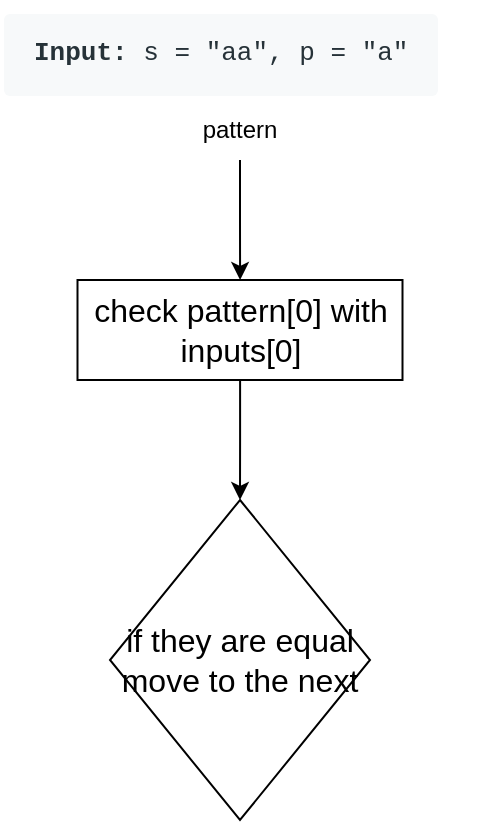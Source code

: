 <mxfile version="18.0.7" type="device"><diagram id="cj1QEu5Jb1zT85nZ5j8n" name="Page-1"><mxGraphModel dx="526" dy="593" grid="1" gridSize="10" guides="1" tooltips="1" connect="1" arrows="1" fold="1" page="1" pageScale="1" pageWidth="850" pageHeight="1100" math="0" shadow="0"><root><mxCell id="0"/><mxCell id="1" parent="0"/><mxCell id="wt-ljBQAQTI_KA2HxsRU-1" value="&lt;pre style=&quot;box-sizing: border-box; font-family: SFMono-Regular, Consolas, &amp;quot;Liberation Mono&amp;quot;, Menlo, Courier, monospace; font-size: 13px; margin-top: 0px; margin-bottom: 1em; overflow: auto; background: rgb(247, 249, 250); padding: 10px 15px; color: rgb(38, 50, 56); line-height: 1.6; border-radius: 3px; font-style: normal; font-variant-ligatures: normal; font-variant-caps: normal; font-weight: 400; letter-spacing: normal; orphans: 2; text-align: start; text-indent: 0px; text-transform: none; widows: 2; word-spacing: 0px; -webkit-text-stroke-width: 0px; text-decoration-thickness: initial; text-decoration-style: initial; text-decoration-color: initial;&quot;&gt;&lt;strong style=&quot;box-sizing: border-box; font-weight: bolder;&quot;&gt;Input:&lt;/strong&gt; s = &quot;aa&quot;, p = &quot;a&quot;&lt;/pre&gt;" style="text;whiteSpace=wrap;html=1;" vertex="1" parent="1"><mxGeometry x="110" y="40" width="240" height="70" as="geometry"/></mxCell><mxCell id="wt-ljBQAQTI_KA2HxsRU-7" style="edgeStyle=orthogonalEdgeStyle;rounded=0;orthogonalLoop=1;jettySize=auto;html=1;fontSize=16;" edge="1" parent="1" source="wt-ljBQAQTI_KA2HxsRU-2" target="wt-ljBQAQTI_KA2HxsRU-6"><mxGeometry relative="1" as="geometry"/></mxCell><mxCell id="wt-ljBQAQTI_KA2HxsRU-2" value="&lt;font style=&quot;font-size: 16px;&quot;&gt;check pattern[0] with inputs[0]&lt;/font&gt;" style="rounded=0;whiteSpace=wrap;html=1;" vertex="1" parent="1"><mxGeometry x="148.75" y="180" width="162.5" height="50" as="geometry"/></mxCell><mxCell id="wt-ljBQAQTI_KA2HxsRU-4" style="edgeStyle=orthogonalEdgeStyle;rounded=0;orthogonalLoop=1;jettySize=auto;html=1;" edge="1" parent="1" source="wt-ljBQAQTI_KA2HxsRU-3" target="wt-ljBQAQTI_KA2HxsRU-2"><mxGeometry relative="1" as="geometry"/></mxCell><mxCell id="wt-ljBQAQTI_KA2HxsRU-3" value="pattern" style="text;html=1;strokeColor=none;fillColor=none;align=center;verticalAlign=middle;whiteSpace=wrap;rounded=0;" vertex="1" parent="1"><mxGeometry x="200" y="90" width="60" height="30" as="geometry"/></mxCell><mxCell id="wt-ljBQAQTI_KA2HxsRU-6" value="if they are equal move to the next" style="rhombus;whiteSpace=wrap;html=1;fontSize=16;" vertex="1" parent="1"><mxGeometry x="165" y="290" width="130" height="160" as="geometry"/></mxCell></root></mxGraphModel></diagram></mxfile>